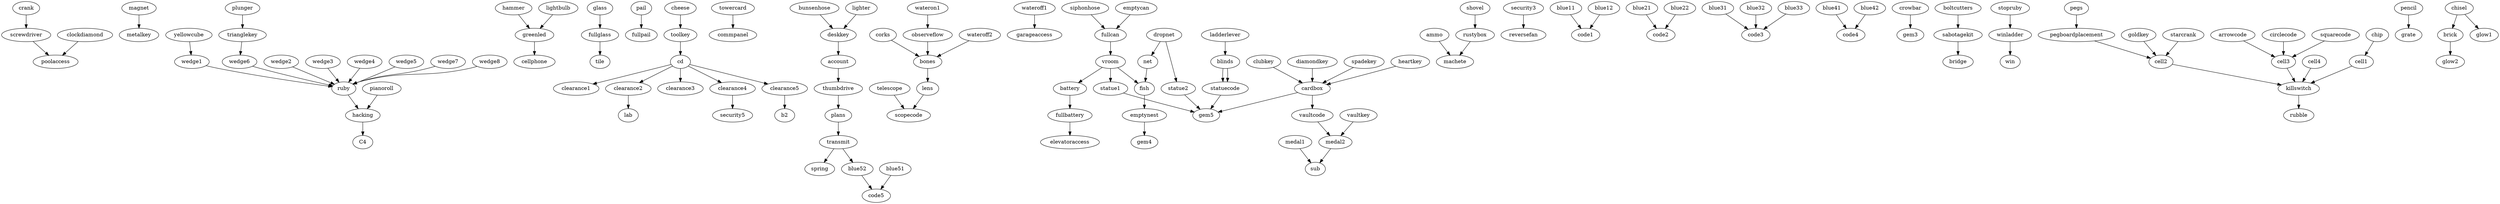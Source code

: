 digraph itemdeps {
        crank->screwdriver;
        screwdriver->poolaccess;
        clockdiamond->poolaccess;
        magnet->metalkey;
        yellowcube->wedge1;
        hammer->greenled;
        lightbulb->greenled;
        greenled->cellphone;
        plunger->trianglekey;
        trianglekey->wedge6;
        glass->fullglass;
        pail->fullpail;
        fullglass->tile;
        pianoroll->hacking;
        toolkey->cd;
        cd->clearance1;
        cd->clearance2;
        cd->clearance3;
        cd->clearance4;
        cd->clearance5;
        towercard->commpanel;
        clearance4->security5;
        bunsenhose->deskkey;
        lighter->deskkey;
        deskkey->account;
        account->thumbdrive;
        thumbdrive->plans;
        plans->transmit;
        transmit->spring;
        transmit->blue52;
        hacking->C4;
        bones->lens;
        lens->scopecode;
        telescope->scopecode;
        wedge1->ruby;
        wedge2->ruby;
        wedge3->ruby;
        wedge4->ruby;
        wedge5->ruby;
        wedge6->ruby;
        wedge7->ruby;
        wedge8->ruby;
        ruby->hacking;
        wateroff1->garageaccess;
        corks->bones;
        wateron1->observeflow;
        observeflow->bones;
        wateroff2->bones;
        statuecode->gem5;
        statue1->gem5;
        statue2->gem5;
        ladderlever->blinds;
        blinds->statuecode;
        fullbattery->elevatoraccess;
        battery->fullbattery;
        ammo->machete;
        rustybox->machete;
        shovel->rustybox;
        siphonhose->fullcan;
        emptycan->fullcan;
        fullcan->vroom;
        net->fish;
        dropnet->net;
        dropnet->statue2;
        vroom->statue1;
        vroom->battery;
        security3->reversefan;
        blue11->code1;
        blue12->code1;
        blue21->code2;
        blue22->code2;
        blue31->code3;
        blue32->code3;
        blue33->code3;
        blue41->code4;
        blue42->code4;
        blue51->code5;
        blue52->code5;
        clearance2->lab;
        cheese->toolkey;
        vroom->fish;
        fish->emptynest;
        emptynest->gem4;
        medal1->sub;
        medal2->sub;
        crowbar->gem3;
        clubkey->cardbox;
        diamondkey->cardbox;
        spadekey->cardbox;
        heartkey->cardbox;
        cardbox->gem5;
        cardbox->vaultcode;
        clearance5->b2;
        vaultcode->medal2;
        vaultkey->medal2;
        boltcutters->sabotagekit;
        sabotagekit->bridge;
        stopruby->winladder;
        winladder->win;
        cell1->killswitch;
        cell2->killswitch;
        cell3->killswitch;
        cell4->killswitch;
        killswitch->rubble;
        chip->cell1;
        pegs->pegboardplacement;
        blinds->statuecode;
        pegboardplacement->cell2;
        goldkey->cell2;
        starcrank->cell2;
        arrowcode->cell3;
        circlecode->cell3;
        squarecode->cell3;
        pencil->grate;
        chisel->brick;
        chisel->glow1;
        brick->glow2;
}
